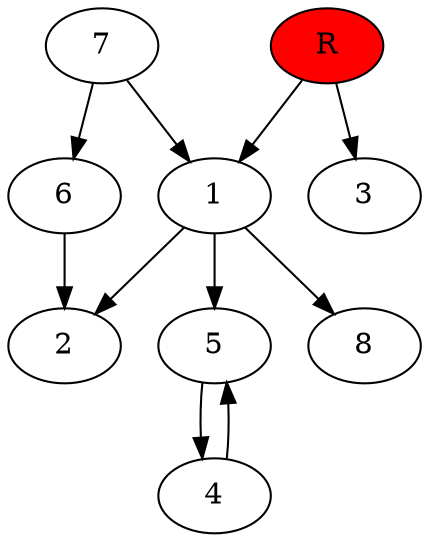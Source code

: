 digraph prb38768 {
	1
	2
	3
	4
	5
	6
	7
	8
	R [fillcolor="#ff0000" style=filled]
	1 -> 2
	1 -> 5
	1 -> 8
	4 -> 5
	5 -> 4
	6 -> 2
	7 -> 1
	7 -> 6
	R -> 1
	R -> 3
}
